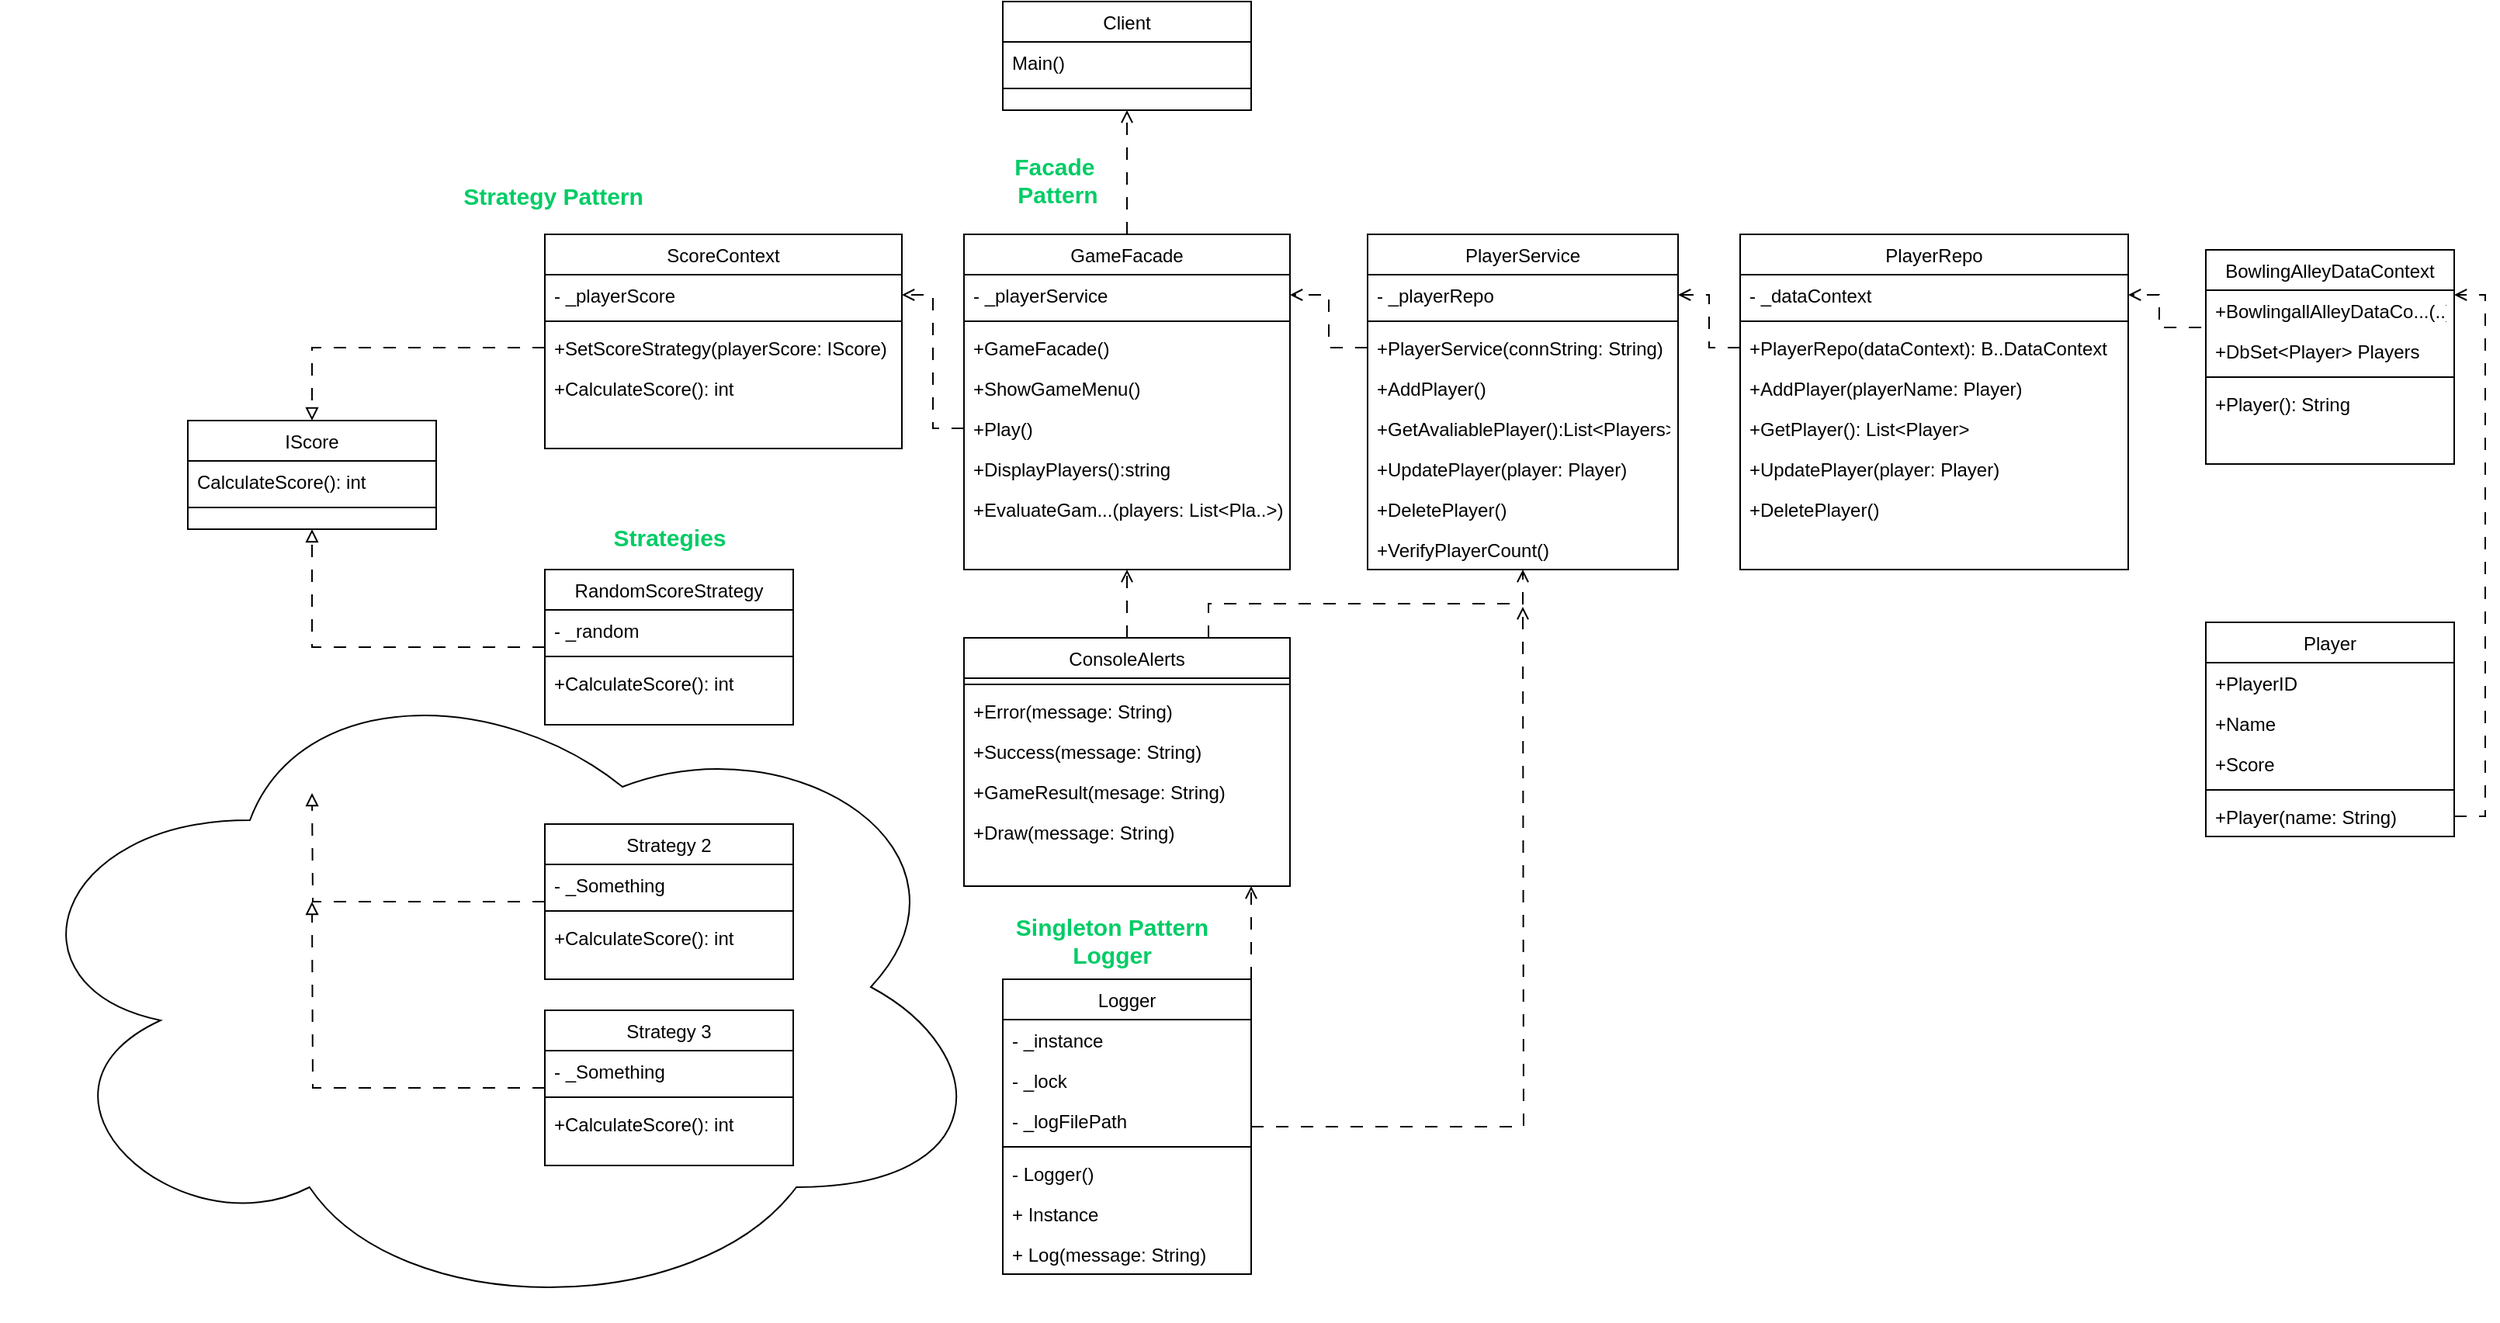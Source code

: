 <mxfile version="26.0.16">
  <diagram id="C5RBs43oDa-KdzZeNtuy" name="Page-1">
    <mxGraphModel dx="2190" dy="797" grid="1" gridSize="10" guides="1" tooltips="1" connect="1" arrows="1" fold="1" page="1" pageScale="1" pageWidth="827" pageHeight="1169" math="0" shadow="0">
      <root>
        <mxCell id="WIyWlLk6GJQsqaUBKTNV-0" />
        <mxCell id="WIyWlLk6GJQsqaUBKTNV-1" parent="WIyWlLk6GJQsqaUBKTNV-0" />
        <mxCell id="zkfFHV4jXpPFQw0GAbJ--0" value="Player" style="swimlane;fontStyle=0;align=center;verticalAlign=top;childLayout=stackLayout;horizontal=1;startSize=26;horizontalStack=0;resizeParent=1;resizeLast=0;collapsible=1;marginBottom=0;rounded=0;shadow=0;strokeWidth=1;" parent="WIyWlLk6GJQsqaUBKTNV-1" vertex="1">
          <mxGeometry x="620" y="670" width="160" height="138" as="geometry">
            <mxRectangle x="230" y="140" width="160" height="26" as="alternateBounds" />
          </mxGeometry>
        </mxCell>
        <mxCell id="zkfFHV4jXpPFQw0GAbJ--1" value="+PlayerID" style="text;align=left;verticalAlign=top;spacingLeft=4;spacingRight=4;overflow=hidden;rotatable=0;points=[[0,0.5],[1,0.5]];portConstraint=eastwest;" parent="zkfFHV4jXpPFQw0GAbJ--0" vertex="1">
          <mxGeometry y="26" width="160" height="26" as="geometry" />
        </mxCell>
        <mxCell id="zkfFHV4jXpPFQw0GAbJ--2" value="+Name" style="text;align=left;verticalAlign=top;spacingLeft=4;spacingRight=4;overflow=hidden;rotatable=0;points=[[0,0.5],[1,0.5]];portConstraint=eastwest;rounded=0;shadow=0;html=0;" parent="zkfFHV4jXpPFQw0GAbJ--0" vertex="1">
          <mxGeometry y="52" width="160" height="26" as="geometry" />
        </mxCell>
        <mxCell id="zkfFHV4jXpPFQw0GAbJ--3" value="+Score" style="text;align=left;verticalAlign=top;spacingLeft=4;spacingRight=4;overflow=hidden;rotatable=0;points=[[0,0.5],[1,0.5]];portConstraint=eastwest;rounded=0;shadow=0;html=0;" parent="zkfFHV4jXpPFQw0GAbJ--0" vertex="1">
          <mxGeometry y="78" width="160" height="26" as="geometry" />
        </mxCell>
        <mxCell id="zkfFHV4jXpPFQw0GAbJ--4" value="" style="line;html=1;strokeWidth=1;align=left;verticalAlign=middle;spacingTop=-1;spacingLeft=3;spacingRight=3;rotatable=0;labelPosition=right;points=[];portConstraint=eastwest;" parent="zkfFHV4jXpPFQw0GAbJ--0" vertex="1">
          <mxGeometry y="104" width="160" height="8" as="geometry" />
        </mxCell>
        <mxCell id="zkfFHV4jXpPFQw0GAbJ--5" value="+Player(name: String)" style="text;align=left;verticalAlign=top;spacingLeft=4;spacingRight=4;overflow=hidden;rotatable=0;points=[[0,0.5],[1,0.5]];portConstraint=eastwest;" parent="zkfFHV4jXpPFQw0GAbJ--0" vertex="1">
          <mxGeometry y="112" width="160" height="26" as="geometry" />
        </mxCell>
        <mxCell id="zkfFHV4jXpPFQw0GAbJ--6" value="ScoreContext" style="swimlane;fontStyle=0;align=center;verticalAlign=top;childLayout=stackLayout;horizontal=1;startSize=26;horizontalStack=0;resizeParent=1;resizeLast=0;collapsible=1;marginBottom=0;rounded=0;shadow=0;strokeWidth=1;" parent="WIyWlLk6GJQsqaUBKTNV-1" vertex="1">
          <mxGeometry x="-450" y="420" width="230" height="138" as="geometry">
            <mxRectangle x="130" y="380" width="160" height="26" as="alternateBounds" />
          </mxGeometry>
        </mxCell>
        <mxCell id="zkfFHV4jXpPFQw0GAbJ--7" value="- _playerScore" style="text;align=left;verticalAlign=top;spacingLeft=4;spacingRight=4;overflow=hidden;rotatable=0;points=[[0,0.5],[1,0.5]];portConstraint=eastwest;" parent="zkfFHV4jXpPFQw0GAbJ--6" vertex="1">
          <mxGeometry y="26" width="230" height="26" as="geometry" />
        </mxCell>
        <mxCell id="zkfFHV4jXpPFQw0GAbJ--9" value="" style="line;html=1;strokeWidth=1;align=left;verticalAlign=middle;spacingTop=-1;spacingLeft=3;spacingRight=3;rotatable=0;labelPosition=right;points=[];portConstraint=eastwest;" parent="zkfFHV4jXpPFQw0GAbJ--6" vertex="1">
          <mxGeometry y="52" width="230" height="8" as="geometry" />
        </mxCell>
        <mxCell id="5dOcZCSmnTE_cYyR10GZ-8" value="+SetScoreStrategy(playerScore: IScore)" style="text;align=left;verticalAlign=top;spacingLeft=4;spacingRight=4;overflow=hidden;rotatable=0;points=[[0,0.5],[1,0.5]];portConstraint=eastwest;" parent="zkfFHV4jXpPFQw0GAbJ--6" vertex="1">
          <mxGeometry y="60" width="230" height="26" as="geometry" />
        </mxCell>
        <mxCell id="zkfFHV4jXpPFQw0GAbJ--11" value="+CalculateScore(): int" style="text;align=left;verticalAlign=top;spacingLeft=4;spacingRight=4;overflow=hidden;rotatable=0;points=[[0,0.5],[1,0.5]];portConstraint=eastwest;" parent="zkfFHV4jXpPFQw0GAbJ--6" vertex="1">
          <mxGeometry y="86" width="230" height="26" as="geometry" />
        </mxCell>
        <mxCell id="zkfFHV4jXpPFQw0GAbJ--13" value="IScore" style="swimlane;fontStyle=0;align=center;verticalAlign=top;childLayout=stackLayout;horizontal=1;startSize=26;horizontalStack=0;resizeParent=1;resizeLast=0;collapsible=1;marginBottom=0;rounded=0;shadow=0;strokeWidth=1;" parent="WIyWlLk6GJQsqaUBKTNV-1" vertex="1">
          <mxGeometry x="-680" y="540" width="160" height="70" as="geometry">
            <mxRectangle x="340" y="380" width="170" height="26" as="alternateBounds" />
          </mxGeometry>
        </mxCell>
        <mxCell id="zkfFHV4jXpPFQw0GAbJ--14" value="CalculateScore(): int" style="text;align=left;verticalAlign=top;spacingLeft=4;spacingRight=4;overflow=hidden;rotatable=0;points=[[0,0.5],[1,0.5]];portConstraint=eastwest;" parent="zkfFHV4jXpPFQw0GAbJ--13" vertex="1">
          <mxGeometry y="26" width="160" height="26" as="geometry" />
        </mxCell>
        <mxCell id="zkfFHV4jXpPFQw0GAbJ--15" value="" style="line;html=1;strokeWidth=1;align=left;verticalAlign=middle;spacingTop=-1;spacingLeft=3;spacingRight=3;rotatable=0;labelPosition=right;points=[];portConstraint=eastwest;" parent="zkfFHV4jXpPFQw0GAbJ--13" vertex="1">
          <mxGeometry y="52" width="160" height="8" as="geometry" />
        </mxCell>
        <mxCell id="3juRNNuyQDMYrFfkCwoP-0" style="edgeStyle=orthogonalEdgeStyle;rounded=0;orthogonalLoop=1;jettySize=auto;html=1;entryX=0.5;entryY=1;entryDx=0;entryDy=0;dashed=1;dashPattern=8 8;endArrow=open;endFill=0;" parent="WIyWlLk6GJQsqaUBKTNV-1" source="zkfFHV4jXpPFQw0GAbJ--17" target="5dOcZCSmnTE_cYyR10GZ-89" edge="1">
          <mxGeometry relative="1" as="geometry" />
        </mxCell>
        <mxCell id="zkfFHV4jXpPFQw0GAbJ--17" value="GameFacade" style="swimlane;fontStyle=0;align=center;verticalAlign=top;childLayout=stackLayout;horizontal=1;startSize=26;horizontalStack=0;resizeParent=1;resizeLast=0;collapsible=1;marginBottom=0;rounded=0;shadow=0;strokeWidth=1;" parent="WIyWlLk6GJQsqaUBKTNV-1" vertex="1">
          <mxGeometry x="-180" y="420" width="210" height="216" as="geometry">
            <mxRectangle x="550" y="140" width="160" height="26" as="alternateBounds" />
          </mxGeometry>
        </mxCell>
        <mxCell id="zkfFHV4jXpPFQw0GAbJ--18" value="- _playerService" style="text;align=left;verticalAlign=top;spacingLeft=4;spacingRight=4;overflow=hidden;rotatable=0;points=[[0,0.5],[1,0.5]];portConstraint=eastwest;" parent="zkfFHV4jXpPFQw0GAbJ--17" vertex="1">
          <mxGeometry y="26" width="210" height="26" as="geometry" />
        </mxCell>
        <mxCell id="zkfFHV4jXpPFQw0GAbJ--23" value="" style="line;html=1;strokeWidth=1;align=left;verticalAlign=middle;spacingTop=-1;spacingLeft=3;spacingRight=3;rotatable=0;labelPosition=right;points=[];portConstraint=eastwest;" parent="zkfFHV4jXpPFQw0GAbJ--17" vertex="1">
          <mxGeometry y="52" width="210" height="8" as="geometry" />
        </mxCell>
        <mxCell id="zkfFHV4jXpPFQw0GAbJ--25" value="+GameFacade()" style="text;align=left;verticalAlign=top;spacingLeft=4;spacingRight=4;overflow=hidden;rotatable=0;points=[[0,0.5],[1,0.5]];portConstraint=eastwest;" parent="zkfFHV4jXpPFQw0GAbJ--17" vertex="1">
          <mxGeometry y="60" width="210" height="26" as="geometry" />
        </mxCell>
        <mxCell id="5dOcZCSmnTE_cYyR10GZ-12" value="+ShowGameMenu()" style="text;align=left;verticalAlign=top;spacingLeft=4;spacingRight=4;overflow=hidden;rotatable=0;points=[[0,0.5],[1,0.5]];portConstraint=eastwest;" parent="zkfFHV4jXpPFQw0GAbJ--17" vertex="1">
          <mxGeometry y="86" width="210" height="26" as="geometry" />
        </mxCell>
        <mxCell id="5dOcZCSmnTE_cYyR10GZ-11" value="+Play()" style="text;align=left;verticalAlign=top;spacingLeft=4;spacingRight=4;overflow=hidden;rotatable=0;points=[[0,0.5],[1,0.5]];portConstraint=eastwest;" parent="zkfFHV4jXpPFQw0GAbJ--17" vertex="1">
          <mxGeometry y="112" width="210" height="26" as="geometry" />
        </mxCell>
        <mxCell id="5dOcZCSmnTE_cYyR10GZ-10" value="+DisplayPlayers():string" style="text;align=left;verticalAlign=top;spacingLeft=4;spacingRight=4;overflow=hidden;rotatable=0;points=[[0,0.5],[1,0.5]];portConstraint=eastwest;" parent="zkfFHV4jXpPFQw0GAbJ--17" vertex="1">
          <mxGeometry y="138" width="210" height="26" as="geometry" />
        </mxCell>
        <mxCell id="5dOcZCSmnTE_cYyR10GZ-13" value="+EvaluateGam...(players: List&lt;Pla..&gt;)" style="text;align=left;verticalAlign=top;spacingLeft=4;spacingRight=4;overflow=hidden;rotatable=0;points=[[0,0.5],[1,0.5]];portConstraint=eastwest;" parent="zkfFHV4jXpPFQw0GAbJ--17" vertex="1">
          <mxGeometry y="164" width="210" height="26" as="geometry" />
        </mxCell>
        <mxCell id="3juRNNuyQDMYrFfkCwoP-8" style="edgeStyle=orthogonalEdgeStyle;rounded=0;orthogonalLoop=1;jettySize=auto;html=1;entryX=0.5;entryY=1;entryDx=0;entryDy=0;dashed=1;dashPattern=8 8;endArrow=block;endFill=0;" parent="WIyWlLk6GJQsqaUBKTNV-1" source="5dOcZCSmnTE_cYyR10GZ-1" target="zkfFHV4jXpPFQw0GAbJ--13" edge="1">
          <mxGeometry relative="1" as="geometry" />
        </mxCell>
        <mxCell id="5dOcZCSmnTE_cYyR10GZ-1" value="RandomScoreStrategy" style="swimlane;fontStyle=0;align=center;verticalAlign=top;childLayout=stackLayout;horizontal=1;startSize=26;horizontalStack=0;resizeParent=1;resizeLast=0;collapsible=1;marginBottom=0;rounded=0;shadow=0;strokeWidth=1;" parent="WIyWlLk6GJQsqaUBKTNV-1" vertex="1">
          <mxGeometry x="-450" y="636" width="160" height="100" as="geometry">
            <mxRectangle x="340" y="380" width="170" height="26" as="alternateBounds" />
          </mxGeometry>
        </mxCell>
        <mxCell id="5dOcZCSmnTE_cYyR10GZ-2" value="- _random&#xa;" style="text;align=left;verticalAlign=top;spacingLeft=4;spacingRight=4;overflow=hidden;rotatable=0;points=[[0,0.5],[1,0.5]];portConstraint=eastwest;" parent="5dOcZCSmnTE_cYyR10GZ-1" vertex="1">
          <mxGeometry y="26" width="160" height="26" as="geometry" />
        </mxCell>
        <mxCell id="5dOcZCSmnTE_cYyR10GZ-3" value="" style="line;html=1;strokeWidth=1;align=left;verticalAlign=middle;spacingTop=-1;spacingLeft=3;spacingRight=3;rotatable=0;labelPosition=right;points=[];portConstraint=eastwest;" parent="5dOcZCSmnTE_cYyR10GZ-1" vertex="1">
          <mxGeometry y="52" width="160" height="8" as="geometry" />
        </mxCell>
        <mxCell id="5dOcZCSmnTE_cYyR10GZ-9" value="+CalculateScore(): int" style="text;align=left;verticalAlign=top;spacingLeft=4;spacingRight=4;overflow=hidden;rotatable=0;points=[[0,0.5],[1,0.5]];portConstraint=eastwest;" parent="5dOcZCSmnTE_cYyR10GZ-1" vertex="1">
          <mxGeometry y="60" width="160" height="26" as="geometry" />
        </mxCell>
        <mxCell id="5dOcZCSmnTE_cYyR10GZ-19" style="edgeStyle=orthogonalEdgeStyle;rounded=0;orthogonalLoop=1;jettySize=auto;html=1;entryX=1;entryY=0.5;entryDx=0;entryDy=0;dashed=1;dashPattern=8 8;endArrow=open;endFill=0;" parent="WIyWlLk6GJQsqaUBKTNV-1" source="5dOcZCSmnTE_cYyR10GZ-11" target="zkfFHV4jXpPFQw0GAbJ--7" edge="1">
          <mxGeometry relative="1" as="geometry" />
        </mxCell>
        <mxCell id="5dOcZCSmnTE_cYyR10GZ-20" value="PlayerService" style="swimlane;fontStyle=0;align=center;verticalAlign=top;childLayout=stackLayout;horizontal=1;startSize=26;horizontalStack=0;resizeParent=1;resizeLast=0;collapsible=1;marginBottom=0;rounded=0;shadow=0;strokeWidth=1;" parent="WIyWlLk6GJQsqaUBKTNV-1" vertex="1">
          <mxGeometry x="80" y="420" width="200" height="216" as="geometry">
            <mxRectangle x="550" y="140" width="160" height="26" as="alternateBounds" />
          </mxGeometry>
        </mxCell>
        <mxCell id="5dOcZCSmnTE_cYyR10GZ-21" value="- _playerRepo" style="text;align=left;verticalAlign=top;spacingLeft=4;spacingRight=4;overflow=hidden;rotatable=0;points=[[0,0.5],[1,0.5]];portConstraint=eastwest;" parent="5dOcZCSmnTE_cYyR10GZ-20" vertex="1">
          <mxGeometry y="26" width="200" height="26" as="geometry" />
        </mxCell>
        <mxCell id="5dOcZCSmnTE_cYyR10GZ-22" value="" style="line;html=1;strokeWidth=1;align=left;verticalAlign=middle;spacingTop=-1;spacingLeft=3;spacingRight=3;rotatable=0;labelPosition=right;points=[];portConstraint=eastwest;" parent="5dOcZCSmnTE_cYyR10GZ-20" vertex="1">
          <mxGeometry y="52" width="200" height="8" as="geometry" />
        </mxCell>
        <mxCell id="5dOcZCSmnTE_cYyR10GZ-23" value="+PlayerService(connString: String)" style="text;align=left;verticalAlign=top;spacingLeft=4;spacingRight=4;overflow=hidden;rotatable=0;points=[[0,0.5],[1,0.5]];portConstraint=eastwest;" parent="5dOcZCSmnTE_cYyR10GZ-20" vertex="1">
          <mxGeometry y="60" width="200" height="26" as="geometry" />
        </mxCell>
        <mxCell id="5dOcZCSmnTE_cYyR10GZ-24" value="+AddPlayer()" style="text;align=left;verticalAlign=top;spacingLeft=4;spacingRight=4;overflow=hidden;rotatable=0;points=[[0,0.5],[1,0.5]];portConstraint=eastwest;" parent="5dOcZCSmnTE_cYyR10GZ-20" vertex="1">
          <mxGeometry y="86" width="200" height="26" as="geometry" />
        </mxCell>
        <mxCell id="5dOcZCSmnTE_cYyR10GZ-25" value="+GetAvaliablePlayer():List&lt;Players&gt;" style="text;align=left;verticalAlign=top;spacingLeft=4;spacingRight=4;overflow=hidden;rotatable=0;points=[[0,0.5],[1,0.5]];portConstraint=eastwest;" parent="5dOcZCSmnTE_cYyR10GZ-20" vertex="1">
          <mxGeometry y="112" width="200" height="26" as="geometry" />
        </mxCell>
        <mxCell id="5dOcZCSmnTE_cYyR10GZ-26" value="+UpdatePlayer(player: Player)" style="text;align=left;verticalAlign=top;spacingLeft=4;spacingRight=4;overflow=hidden;rotatable=0;points=[[0,0.5],[1,0.5]];portConstraint=eastwest;" parent="5dOcZCSmnTE_cYyR10GZ-20" vertex="1">
          <mxGeometry y="138" width="200" height="26" as="geometry" />
        </mxCell>
        <mxCell id="5dOcZCSmnTE_cYyR10GZ-27" value="+DeletePlayer()" style="text;align=left;verticalAlign=top;spacingLeft=4;spacingRight=4;overflow=hidden;rotatable=0;points=[[0,0.5],[1,0.5]];portConstraint=eastwest;" parent="5dOcZCSmnTE_cYyR10GZ-20" vertex="1">
          <mxGeometry y="164" width="200" height="26" as="geometry" />
        </mxCell>
        <mxCell id="3juRNNuyQDMYrFfkCwoP-31" value="+VerifyPlayerCount()" style="text;align=left;verticalAlign=top;spacingLeft=4;spacingRight=4;overflow=hidden;rotatable=0;points=[[0,0.5],[1,0.5]];portConstraint=eastwest;" parent="5dOcZCSmnTE_cYyR10GZ-20" vertex="1">
          <mxGeometry y="190" width="200" height="26" as="geometry" />
        </mxCell>
        <mxCell id="5dOcZCSmnTE_cYyR10GZ-28" style="edgeStyle=orthogonalEdgeStyle;rounded=0;orthogonalLoop=1;jettySize=auto;html=1;entryX=1;entryY=0.5;entryDx=0;entryDy=0;dashed=1;dashPattern=8 8;endArrow=open;endFill=0;" parent="WIyWlLk6GJQsqaUBKTNV-1" source="5dOcZCSmnTE_cYyR10GZ-23" target="zkfFHV4jXpPFQw0GAbJ--18" edge="1">
          <mxGeometry relative="1" as="geometry" />
        </mxCell>
        <mxCell id="5dOcZCSmnTE_cYyR10GZ-29" value="PlayerRepo" style="swimlane;fontStyle=0;align=center;verticalAlign=top;childLayout=stackLayout;horizontal=1;startSize=26;horizontalStack=0;resizeParent=1;resizeLast=0;collapsible=1;marginBottom=0;rounded=0;shadow=0;strokeWidth=1;" parent="WIyWlLk6GJQsqaUBKTNV-1" vertex="1">
          <mxGeometry x="320" y="420" width="250" height="216" as="geometry">
            <mxRectangle x="550" y="140" width="160" height="26" as="alternateBounds" />
          </mxGeometry>
        </mxCell>
        <mxCell id="5dOcZCSmnTE_cYyR10GZ-30" value="- _dataContext" style="text;align=left;verticalAlign=top;spacingLeft=4;spacingRight=4;overflow=hidden;rotatable=0;points=[[0,0.5],[1,0.5]];portConstraint=eastwest;" parent="5dOcZCSmnTE_cYyR10GZ-29" vertex="1">
          <mxGeometry y="26" width="250" height="26" as="geometry" />
        </mxCell>
        <mxCell id="5dOcZCSmnTE_cYyR10GZ-31" value="" style="line;html=1;strokeWidth=1;align=left;verticalAlign=middle;spacingTop=-1;spacingLeft=3;spacingRight=3;rotatable=0;labelPosition=right;points=[];portConstraint=eastwest;" parent="5dOcZCSmnTE_cYyR10GZ-29" vertex="1">
          <mxGeometry y="52" width="250" height="8" as="geometry" />
        </mxCell>
        <mxCell id="5dOcZCSmnTE_cYyR10GZ-32" value="+PlayerRepo(dataContext): B..DataContext&#xa;" style="text;align=left;verticalAlign=top;spacingLeft=4;spacingRight=4;overflow=hidden;rotatable=0;points=[[0,0.5],[1,0.5]];portConstraint=eastwest;" parent="5dOcZCSmnTE_cYyR10GZ-29" vertex="1">
          <mxGeometry y="60" width="250" height="26" as="geometry" />
        </mxCell>
        <mxCell id="5dOcZCSmnTE_cYyR10GZ-33" value="+AddPlayer(playerName: Player)" style="text;align=left;verticalAlign=top;spacingLeft=4;spacingRight=4;overflow=hidden;rotatable=0;points=[[0,0.5],[1,0.5]];portConstraint=eastwest;" parent="5dOcZCSmnTE_cYyR10GZ-29" vertex="1">
          <mxGeometry y="86" width="250" height="26" as="geometry" />
        </mxCell>
        <mxCell id="5dOcZCSmnTE_cYyR10GZ-34" value="+GetPlayer(): List&lt;Player&gt;" style="text;align=left;verticalAlign=top;spacingLeft=4;spacingRight=4;overflow=hidden;rotatable=0;points=[[0,0.5],[1,0.5]];portConstraint=eastwest;" parent="5dOcZCSmnTE_cYyR10GZ-29" vertex="1">
          <mxGeometry y="112" width="250" height="26" as="geometry" />
        </mxCell>
        <mxCell id="5dOcZCSmnTE_cYyR10GZ-35" value="+UpdatePlayer(player: Player)" style="text;align=left;verticalAlign=top;spacingLeft=4;spacingRight=4;overflow=hidden;rotatable=0;points=[[0,0.5],[1,0.5]];portConstraint=eastwest;" parent="5dOcZCSmnTE_cYyR10GZ-29" vertex="1">
          <mxGeometry y="138" width="250" height="26" as="geometry" />
        </mxCell>
        <mxCell id="5dOcZCSmnTE_cYyR10GZ-36" value="+DeletePlayer()" style="text;align=left;verticalAlign=top;spacingLeft=4;spacingRight=4;overflow=hidden;rotatable=0;points=[[0,0.5],[1,0.5]];portConstraint=eastwest;" parent="5dOcZCSmnTE_cYyR10GZ-29" vertex="1">
          <mxGeometry y="164" width="250" height="26" as="geometry" />
        </mxCell>
        <mxCell id="5dOcZCSmnTE_cYyR10GZ-37" style="edgeStyle=orthogonalEdgeStyle;rounded=0;orthogonalLoop=1;jettySize=auto;html=1;entryX=1;entryY=0.5;entryDx=0;entryDy=0;dashed=1;dashPattern=8 8;endArrow=open;endFill=0;" parent="WIyWlLk6GJQsqaUBKTNV-1" source="5dOcZCSmnTE_cYyR10GZ-32" target="5dOcZCSmnTE_cYyR10GZ-21" edge="1">
          <mxGeometry relative="1" as="geometry" />
        </mxCell>
        <mxCell id="5dOcZCSmnTE_cYyR10GZ-46" style="edgeStyle=orthogonalEdgeStyle;rounded=0;orthogonalLoop=1;jettySize=auto;html=1;entryX=1;entryY=0.5;entryDx=0;entryDy=0;dashed=1;dashPattern=8 8;endArrow=open;endFill=0;" parent="WIyWlLk6GJQsqaUBKTNV-1" target="5dOcZCSmnTE_cYyR10GZ-30" edge="1">
          <mxGeometry relative="1" as="geometry">
            <mxPoint x="620" y="493.04" as="sourcePoint" />
            <Array as="points">
              <mxPoint x="620" y="480" />
              <mxPoint x="590" y="480" />
              <mxPoint x="590" y="459" />
            </Array>
          </mxGeometry>
        </mxCell>
        <mxCell id="5dOcZCSmnTE_cYyR10GZ-47" style="edgeStyle=orthogonalEdgeStyle;rounded=0;orthogonalLoop=1;jettySize=auto;html=1;entryX=1;entryY=0.5;entryDx=0;entryDy=0;dashed=1;dashPattern=8 8;endArrow=open;endFill=0;" parent="WIyWlLk6GJQsqaUBKTNV-1" source="zkfFHV4jXpPFQw0GAbJ--5" edge="1">
          <mxGeometry relative="1" as="geometry">
            <Array as="points">
              <mxPoint x="800" y="795" />
              <mxPoint x="800" y="459" />
            </Array>
            <mxPoint x="780" y="459" as="targetPoint" />
          </mxGeometry>
        </mxCell>
        <mxCell id="5dOcZCSmnTE_cYyR10GZ-77" style="edgeStyle=orthogonalEdgeStyle;rounded=0;orthogonalLoop=1;jettySize=auto;html=1;entryX=0.5;entryY=1;entryDx=0;entryDy=0;dashed=1;endArrow=open;endFill=0;dashPattern=8 8;" parent="WIyWlLk6GJQsqaUBKTNV-1" source="5dOcZCSmnTE_cYyR10GZ-56" target="zkfFHV4jXpPFQw0GAbJ--17" edge="1">
          <mxGeometry relative="1" as="geometry" />
        </mxCell>
        <mxCell id="5dOcZCSmnTE_cYyR10GZ-78" style="edgeStyle=orthogonalEdgeStyle;rounded=0;orthogonalLoop=1;jettySize=auto;html=1;exitX=0.75;exitY=0;exitDx=0;exitDy=0;entryX=0.5;entryY=1;entryDx=0;entryDy=0;dashed=1;dashPattern=8 8;endArrow=open;endFill=0;" parent="WIyWlLk6GJQsqaUBKTNV-1" source="5dOcZCSmnTE_cYyR10GZ-56" target="5dOcZCSmnTE_cYyR10GZ-20" edge="1">
          <mxGeometry relative="1" as="geometry" />
        </mxCell>
        <mxCell id="5dOcZCSmnTE_cYyR10GZ-56" value="ConsoleAlerts" style="swimlane;fontStyle=0;align=center;verticalAlign=top;childLayout=stackLayout;horizontal=1;startSize=26;horizontalStack=0;resizeParent=1;resizeLast=0;collapsible=1;marginBottom=0;rounded=0;shadow=0;strokeWidth=1;" parent="WIyWlLk6GJQsqaUBKTNV-1" vertex="1">
          <mxGeometry x="-180" y="680" width="210" height="160" as="geometry">
            <mxRectangle x="550" y="140" width="160" height="26" as="alternateBounds" />
          </mxGeometry>
        </mxCell>
        <mxCell id="5dOcZCSmnTE_cYyR10GZ-58" value="" style="line;html=1;strokeWidth=1;align=left;verticalAlign=middle;spacingTop=-1;spacingLeft=3;spacingRight=3;rotatable=0;labelPosition=right;points=[];portConstraint=eastwest;" parent="5dOcZCSmnTE_cYyR10GZ-56" vertex="1">
          <mxGeometry y="26" width="210" height="8" as="geometry" />
        </mxCell>
        <mxCell id="5dOcZCSmnTE_cYyR10GZ-59" value="+Error(message: String)" style="text;align=left;verticalAlign=top;spacingLeft=4;spacingRight=4;overflow=hidden;rotatable=0;points=[[0,0.5],[1,0.5]];portConstraint=eastwest;" parent="5dOcZCSmnTE_cYyR10GZ-56" vertex="1">
          <mxGeometry y="34" width="210" height="26" as="geometry" />
        </mxCell>
        <mxCell id="5dOcZCSmnTE_cYyR10GZ-60" value="+Success(message: String)" style="text;align=left;verticalAlign=top;spacingLeft=4;spacingRight=4;overflow=hidden;rotatable=0;points=[[0,0.5],[1,0.5]];portConstraint=eastwest;" parent="5dOcZCSmnTE_cYyR10GZ-56" vertex="1">
          <mxGeometry y="60" width="210" height="26" as="geometry" />
        </mxCell>
        <mxCell id="5dOcZCSmnTE_cYyR10GZ-61" value="+GameResult(mesage: String)" style="text;align=left;verticalAlign=top;spacingLeft=4;spacingRight=4;overflow=hidden;rotatable=0;points=[[0,0.5],[1,0.5]];portConstraint=eastwest;" parent="5dOcZCSmnTE_cYyR10GZ-56" vertex="1">
          <mxGeometry y="86" width="210" height="26" as="geometry" />
        </mxCell>
        <mxCell id="5dOcZCSmnTE_cYyR10GZ-62" value="+Draw(message: String)" style="text;align=left;verticalAlign=top;spacingLeft=4;spacingRight=4;overflow=hidden;rotatable=0;points=[[0,0.5],[1,0.5]];portConstraint=eastwest;" parent="5dOcZCSmnTE_cYyR10GZ-56" vertex="1">
          <mxGeometry y="112" width="210" height="26" as="geometry" />
        </mxCell>
        <mxCell id="3juRNNuyQDMYrFfkCwoP-24" style="edgeStyle=orthogonalEdgeStyle;rounded=0;orthogonalLoop=1;jettySize=auto;html=1;dashed=1;dashPattern=8 8;endArrow=open;endFill=0;" parent="WIyWlLk6GJQsqaUBKTNV-1" source="5dOcZCSmnTE_cYyR10GZ-79" edge="1">
          <mxGeometry relative="1" as="geometry">
            <mxPoint x="180" y="660" as="targetPoint" />
          </mxGeometry>
        </mxCell>
        <mxCell id="3juRNNuyQDMYrFfkCwoP-26" style="edgeStyle=orthogonalEdgeStyle;rounded=0;orthogonalLoop=1;jettySize=auto;html=1;exitX=1;exitY=0;exitDx=0;exitDy=0;dashed=1;dashPattern=8 8;endArrow=open;endFill=0;" parent="WIyWlLk6GJQsqaUBKTNV-1" source="5dOcZCSmnTE_cYyR10GZ-79" edge="1">
          <mxGeometry relative="1" as="geometry">
            <mxPoint x="5" y="840" as="targetPoint" />
          </mxGeometry>
        </mxCell>
        <mxCell id="5dOcZCSmnTE_cYyR10GZ-79" value="Logger" style="swimlane;fontStyle=0;align=center;verticalAlign=top;childLayout=stackLayout;horizontal=1;startSize=26;horizontalStack=0;resizeParent=1;resizeLast=0;collapsible=1;marginBottom=0;rounded=0;shadow=0;strokeWidth=1;swimlaneLine=1;" parent="WIyWlLk6GJQsqaUBKTNV-1" vertex="1">
          <mxGeometry x="-155" y="900" width="160" height="190" as="geometry">
            <mxRectangle x="230" y="140" width="160" height="26" as="alternateBounds" />
          </mxGeometry>
        </mxCell>
        <mxCell id="5dOcZCSmnTE_cYyR10GZ-80" value="- _instance" style="text;align=left;verticalAlign=top;spacingLeft=4;spacingRight=4;overflow=hidden;rotatable=0;points=[[0,0.5],[1,0.5]];portConstraint=eastwest;" parent="5dOcZCSmnTE_cYyR10GZ-79" vertex="1">
          <mxGeometry y="26" width="160" height="26" as="geometry" />
        </mxCell>
        <mxCell id="5dOcZCSmnTE_cYyR10GZ-81" value="- _lock" style="text;align=left;verticalAlign=top;spacingLeft=4;spacingRight=4;overflow=hidden;rotatable=0;points=[[0,0.5],[1,0.5]];portConstraint=eastwest;rounded=0;shadow=0;html=0;" parent="5dOcZCSmnTE_cYyR10GZ-79" vertex="1">
          <mxGeometry y="52" width="160" height="26" as="geometry" />
        </mxCell>
        <mxCell id="5dOcZCSmnTE_cYyR10GZ-82" value="- _logFilePath" style="text;align=left;verticalAlign=top;spacingLeft=4;spacingRight=4;overflow=hidden;rotatable=0;points=[[0,0.5],[1,0.5]];portConstraint=eastwest;rounded=0;shadow=0;html=0;" parent="5dOcZCSmnTE_cYyR10GZ-79" vertex="1">
          <mxGeometry y="78" width="160" height="26" as="geometry" />
        </mxCell>
        <mxCell id="5dOcZCSmnTE_cYyR10GZ-83" value="" style="line;html=1;strokeWidth=1;align=left;verticalAlign=middle;spacingTop=-1;spacingLeft=3;spacingRight=3;rotatable=0;labelPosition=right;points=[];portConstraint=eastwest;" parent="5dOcZCSmnTE_cYyR10GZ-79" vertex="1">
          <mxGeometry y="104" width="160" height="8" as="geometry" />
        </mxCell>
        <mxCell id="5dOcZCSmnTE_cYyR10GZ-85" value="- Logger()" style="text;align=left;verticalAlign=top;spacingLeft=4;spacingRight=4;overflow=hidden;rotatable=0;points=[[0,0.5],[1,0.5]];portConstraint=eastwest;rounded=0;shadow=0;html=0;" parent="5dOcZCSmnTE_cYyR10GZ-79" vertex="1">
          <mxGeometry y="112" width="160" height="26" as="geometry" />
        </mxCell>
        <mxCell id="5dOcZCSmnTE_cYyR10GZ-84" value="+ Instance" style="text;align=left;verticalAlign=top;spacingLeft=4;spacingRight=4;overflow=hidden;rotatable=0;points=[[0,0.5],[1,0.5]];portConstraint=eastwest;" parent="5dOcZCSmnTE_cYyR10GZ-79" vertex="1">
          <mxGeometry y="138" width="160" height="26" as="geometry" />
        </mxCell>
        <mxCell id="5dOcZCSmnTE_cYyR10GZ-86" value="+ Log(message: String)" style="text;align=left;verticalAlign=top;spacingLeft=4;spacingRight=4;overflow=hidden;rotatable=0;points=[[0,0.5],[1,0.5]];portConstraint=eastwest;rounded=0;shadow=0;html=0;" parent="5dOcZCSmnTE_cYyR10GZ-79" vertex="1">
          <mxGeometry y="164" width="160" height="26" as="geometry" />
        </mxCell>
        <mxCell id="5dOcZCSmnTE_cYyR10GZ-89" value="Client" style="swimlane;fontStyle=0;align=center;verticalAlign=top;childLayout=stackLayout;horizontal=1;startSize=26;horizontalStack=0;resizeParent=1;resizeLast=0;collapsible=1;marginBottom=0;rounded=0;shadow=0;strokeWidth=1;" parent="WIyWlLk6GJQsqaUBKTNV-1" vertex="1">
          <mxGeometry x="-155" y="270" width="160" height="70" as="geometry">
            <mxRectangle x="340" y="380" width="170" height="26" as="alternateBounds" />
          </mxGeometry>
        </mxCell>
        <mxCell id="5dOcZCSmnTE_cYyR10GZ-90" value="Main()" style="text;align=left;verticalAlign=top;spacingLeft=4;spacingRight=4;overflow=hidden;rotatable=0;points=[[0,0.5],[1,0.5]];portConstraint=eastwest;" parent="5dOcZCSmnTE_cYyR10GZ-89" vertex="1">
          <mxGeometry y="26" width="160" height="26" as="geometry" />
        </mxCell>
        <mxCell id="5dOcZCSmnTE_cYyR10GZ-91" value="" style="line;html=1;strokeWidth=1;align=left;verticalAlign=middle;spacingTop=-1;spacingLeft=3;spacingRight=3;rotatable=0;labelPosition=right;points=[];portConstraint=eastwest;" parent="5dOcZCSmnTE_cYyR10GZ-89" vertex="1">
          <mxGeometry y="52" width="160" height="8" as="geometry" />
        </mxCell>
        <mxCell id="3juRNNuyQDMYrFfkCwoP-1" value="BowlingAlleyDataContext" style="swimlane;fontStyle=0;align=center;verticalAlign=top;childLayout=stackLayout;horizontal=1;startSize=26;horizontalStack=0;resizeParent=1;resizeLast=0;collapsible=1;marginBottom=0;rounded=0;shadow=0;strokeWidth=1;" parent="WIyWlLk6GJQsqaUBKTNV-1" vertex="1">
          <mxGeometry x="620" y="430" width="160" height="138" as="geometry">
            <mxRectangle x="230" y="140" width="160" height="26" as="alternateBounds" />
          </mxGeometry>
        </mxCell>
        <mxCell id="3juRNNuyQDMYrFfkCwoP-2" value="+BowlingallAlleyDataCo...(..)" style="text;align=left;verticalAlign=top;spacingLeft=4;spacingRight=4;overflow=hidden;rotatable=0;points=[[0,0.5],[1,0.5]];portConstraint=eastwest;" parent="3juRNNuyQDMYrFfkCwoP-1" vertex="1">
          <mxGeometry y="26" width="160" height="26" as="geometry" />
        </mxCell>
        <mxCell id="3juRNNuyQDMYrFfkCwoP-3" value="+DbSet&lt;Player&gt; Players" style="text;align=left;verticalAlign=top;spacingLeft=4;spacingRight=4;overflow=hidden;rotatable=0;points=[[0,0.5],[1,0.5]];portConstraint=eastwest;rounded=0;shadow=0;html=0;" parent="3juRNNuyQDMYrFfkCwoP-1" vertex="1">
          <mxGeometry y="52" width="160" height="26" as="geometry" />
        </mxCell>
        <mxCell id="3juRNNuyQDMYrFfkCwoP-5" value="" style="line;html=1;strokeWidth=1;align=left;verticalAlign=middle;spacingTop=-1;spacingLeft=3;spacingRight=3;rotatable=0;labelPosition=right;points=[];portConstraint=eastwest;" parent="3juRNNuyQDMYrFfkCwoP-1" vertex="1">
          <mxGeometry y="78" width="160" height="8" as="geometry" />
        </mxCell>
        <mxCell id="3juRNNuyQDMYrFfkCwoP-6" value="+Player(): String" style="text;align=left;verticalAlign=top;spacingLeft=4;spacingRight=4;overflow=hidden;rotatable=0;points=[[0,0.5],[1,0.5]];portConstraint=eastwest;" parent="3juRNNuyQDMYrFfkCwoP-1" vertex="1">
          <mxGeometry y="86" width="160" height="26" as="geometry" />
        </mxCell>
        <mxCell id="3juRNNuyQDMYrFfkCwoP-7" style="edgeStyle=orthogonalEdgeStyle;rounded=0;orthogonalLoop=1;jettySize=auto;html=1;entryX=0.5;entryY=0;entryDx=0;entryDy=0;dashed=1;dashPattern=8 8;endArrow=block;endFill=0;exitX=0;exitY=0.5;exitDx=0;exitDy=0;" parent="WIyWlLk6GJQsqaUBKTNV-1" source="5dOcZCSmnTE_cYyR10GZ-8" target="zkfFHV4jXpPFQw0GAbJ--13" edge="1">
          <mxGeometry relative="1" as="geometry" />
        </mxCell>
        <mxCell id="3juRNNuyQDMYrFfkCwoP-9" value="&lt;font style=&quot;font-size: 15px;&quot;&gt;Strategies&lt;/font&gt;" style="text;html=1;align=center;verticalAlign=middle;resizable=0;points=[];autosize=1;strokeColor=none;fillColor=none;fontColor=#00CC66;fontStyle=1" parent="WIyWlLk6GJQsqaUBKTNV-1" vertex="1">
          <mxGeometry x="-415" y="600" width="90" height="30" as="geometry" />
        </mxCell>
        <mxCell id="3juRNNuyQDMYrFfkCwoP-20" style="edgeStyle=orthogonalEdgeStyle;rounded=0;orthogonalLoop=1;jettySize=auto;html=1;dashed=1;dashPattern=8 8;endArrow=block;endFill=0;" parent="WIyWlLk6GJQsqaUBKTNV-1" source="3juRNNuyQDMYrFfkCwoP-11" edge="1">
          <mxGeometry relative="1" as="geometry">
            <mxPoint x="-600" y="780.0" as="targetPoint" />
          </mxGeometry>
        </mxCell>
        <mxCell id="3juRNNuyQDMYrFfkCwoP-11" value="Strategy 2" style="swimlane;fontStyle=0;align=center;verticalAlign=top;childLayout=stackLayout;horizontal=1;startSize=26;horizontalStack=0;resizeParent=1;resizeLast=0;collapsible=1;marginBottom=0;rounded=0;shadow=0;strokeWidth=1;" parent="WIyWlLk6GJQsqaUBKTNV-1" vertex="1">
          <mxGeometry x="-450" y="800" width="160" height="100" as="geometry">
            <mxRectangle x="340" y="380" width="170" height="26" as="alternateBounds" />
          </mxGeometry>
        </mxCell>
        <mxCell id="3juRNNuyQDMYrFfkCwoP-12" value="- _Something" style="text;align=left;verticalAlign=top;spacingLeft=4;spacingRight=4;overflow=hidden;rotatable=0;points=[[0,0.5],[1,0.5]];portConstraint=eastwest;" parent="3juRNNuyQDMYrFfkCwoP-11" vertex="1">
          <mxGeometry y="26" width="160" height="26" as="geometry" />
        </mxCell>
        <mxCell id="3juRNNuyQDMYrFfkCwoP-13" value="" style="line;html=1;strokeWidth=1;align=left;verticalAlign=middle;spacingTop=-1;spacingLeft=3;spacingRight=3;rotatable=0;labelPosition=right;points=[];portConstraint=eastwest;" parent="3juRNNuyQDMYrFfkCwoP-11" vertex="1">
          <mxGeometry y="52" width="160" height="8" as="geometry" />
        </mxCell>
        <mxCell id="3juRNNuyQDMYrFfkCwoP-14" value="+CalculateScore(): int" style="text;align=left;verticalAlign=top;spacingLeft=4;spacingRight=4;overflow=hidden;rotatable=0;points=[[0,0.5],[1,0.5]];portConstraint=eastwest;" parent="3juRNNuyQDMYrFfkCwoP-11" vertex="1">
          <mxGeometry y="60" width="160" height="26" as="geometry" />
        </mxCell>
        <mxCell id="3juRNNuyQDMYrFfkCwoP-21" style="edgeStyle=orthogonalEdgeStyle;rounded=0;orthogonalLoop=1;jettySize=auto;html=1;dashed=1;dashPattern=8 8;endArrow=block;endFill=0;" parent="WIyWlLk6GJQsqaUBKTNV-1" source="3juRNNuyQDMYrFfkCwoP-15" edge="1">
          <mxGeometry relative="1" as="geometry">
            <mxPoint x="-600" y="850.0" as="targetPoint" />
          </mxGeometry>
        </mxCell>
        <mxCell id="3juRNNuyQDMYrFfkCwoP-15" value="Strategy 3" style="swimlane;fontStyle=0;align=center;verticalAlign=top;childLayout=stackLayout;horizontal=1;startSize=26;horizontalStack=0;resizeParent=1;resizeLast=0;collapsible=1;marginBottom=0;rounded=0;shadow=0;strokeWidth=1;" parent="WIyWlLk6GJQsqaUBKTNV-1" vertex="1">
          <mxGeometry x="-450" y="920" width="160" height="100" as="geometry">
            <mxRectangle x="340" y="380" width="170" height="26" as="alternateBounds" />
          </mxGeometry>
        </mxCell>
        <mxCell id="3juRNNuyQDMYrFfkCwoP-16" value="- _Something" style="text;align=left;verticalAlign=top;spacingLeft=4;spacingRight=4;overflow=hidden;rotatable=0;points=[[0,0.5],[1,0.5]];portConstraint=eastwest;" parent="3juRNNuyQDMYrFfkCwoP-15" vertex="1">
          <mxGeometry y="26" width="160" height="26" as="geometry" />
        </mxCell>
        <mxCell id="3juRNNuyQDMYrFfkCwoP-17" value="" style="line;html=1;strokeWidth=1;align=left;verticalAlign=middle;spacingTop=-1;spacingLeft=3;spacingRight=3;rotatable=0;labelPosition=right;points=[];portConstraint=eastwest;" parent="3juRNNuyQDMYrFfkCwoP-15" vertex="1">
          <mxGeometry y="52" width="160" height="8" as="geometry" />
        </mxCell>
        <mxCell id="3juRNNuyQDMYrFfkCwoP-18" value="+CalculateScore(): int" style="text;align=left;verticalAlign=top;spacingLeft=4;spacingRight=4;overflow=hidden;rotatable=0;points=[[0,0.5],[1,0.5]];portConstraint=eastwest;" parent="3juRNNuyQDMYrFfkCwoP-15" vertex="1">
          <mxGeometry y="60" width="160" height="26" as="geometry" />
        </mxCell>
        <mxCell id="3juRNNuyQDMYrFfkCwoP-23" value="" style="ellipse;shape=cloud;whiteSpace=wrap;html=1;fillColor=none;" parent="WIyWlLk6GJQsqaUBKTNV-1" vertex="1">
          <mxGeometry x="-800" y="690" width="640" height="430" as="geometry" />
        </mxCell>
        <mxCell id="3juRNNuyQDMYrFfkCwoP-27" value="&lt;font style=&quot;font-size: 15px;&quot;&gt;Singleton Pattern&lt;/font&gt;&lt;div&gt;&lt;font style=&quot;font-size: 15px;&quot;&gt;Logger&lt;/font&gt;&lt;/div&gt;" style="text;html=1;align=center;verticalAlign=middle;resizable=0;points=[];autosize=1;strokeColor=none;fillColor=none;fontColor=#00CC66;fontStyle=1" parent="WIyWlLk6GJQsqaUBKTNV-1" vertex="1">
          <mxGeometry x="-155" y="850" width="140" height="50" as="geometry" />
        </mxCell>
        <mxCell id="3juRNNuyQDMYrFfkCwoP-28" value="&lt;font style=&quot;font-size: 15px;&quot;&gt;Strategy Pattern&lt;/font&gt;" style="text;html=1;align=center;verticalAlign=middle;resizable=0;points=[];autosize=1;strokeColor=none;fillColor=none;fontColor=#00CC66;fontStyle=1" parent="WIyWlLk6GJQsqaUBKTNV-1" vertex="1">
          <mxGeometry x="-510" y="380" width="130" height="30" as="geometry" />
        </mxCell>
        <mxCell id="3juRNNuyQDMYrFfkCwoP-29" value="&lt;font style=&quot;font-size: 15px;&quot;&gt;Facade&amp;nbsp;&lt;/font&gt;&lt;div&gt;&lt;font style=&quot;font-size: 15px;&quot;&gt;Pattern&lt;/font&gt;&lt;/div&gt;" style="text;html=1;align=center;verticalAlign=middle;resizable=0;points=[];autosize=1;strokeColor=none;fillColor=none;fontColor=#00CC66;fontStyle=1" parent="WIyWlLk6GJQsqaUBKTNV-1" vertex="1">
          <mxGeometry x="-160" y="360" width="80" height="50" as="geometry" />
        </mxCell>
      </root>
    </mxGraphModel>
  </diagram>
</mxfile>
